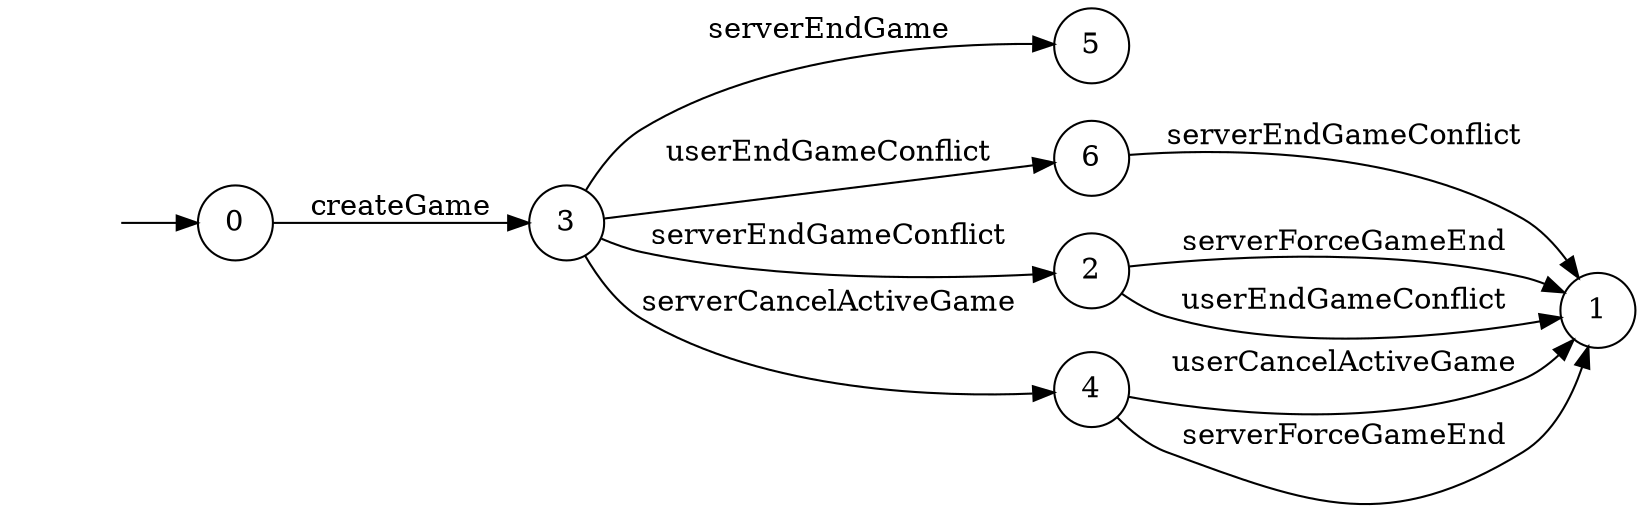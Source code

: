 digraph "./InvConPlus/Dapp-Automata-data/result//gamechannel-fix/0x9919d97e50397b7483e9ea61e027e4c4419c8171/GameChannel/FSM-5" {
	graph [rankdir=LR]
	"" [label="" shape=plaintext]
	1 [label=1 shape=circle]
	5 [label=5 shape=circle]
	6 [label=6 shape=circle]
	2 [label=2 shape=circle]
	0 [label=0 shape=circle]
	4 [label=4 shape=circle]
	3 [label=3 shape=circle]
	"" -> 0 [label=""]
	0 -> 3 [label=createGame]
	3 -> 5 [label=serverEndGame]
	3 -> 4 [label=serverCancelActiveGame]
	3 -> 6 [label=userEndGameConflict]
	3 -> 2 [label=serverEndGameConflict]
	2 -> 1 [label=serverForceGameEnd]
	2 -> 1 [label=userEndGameConflict]
	6 -> 1 [label=serverEndGameConflict]
	4 -> 1 [label=userCancelActiveGame]
	4 -> 1 [label=serverForceGameEnd]
}
